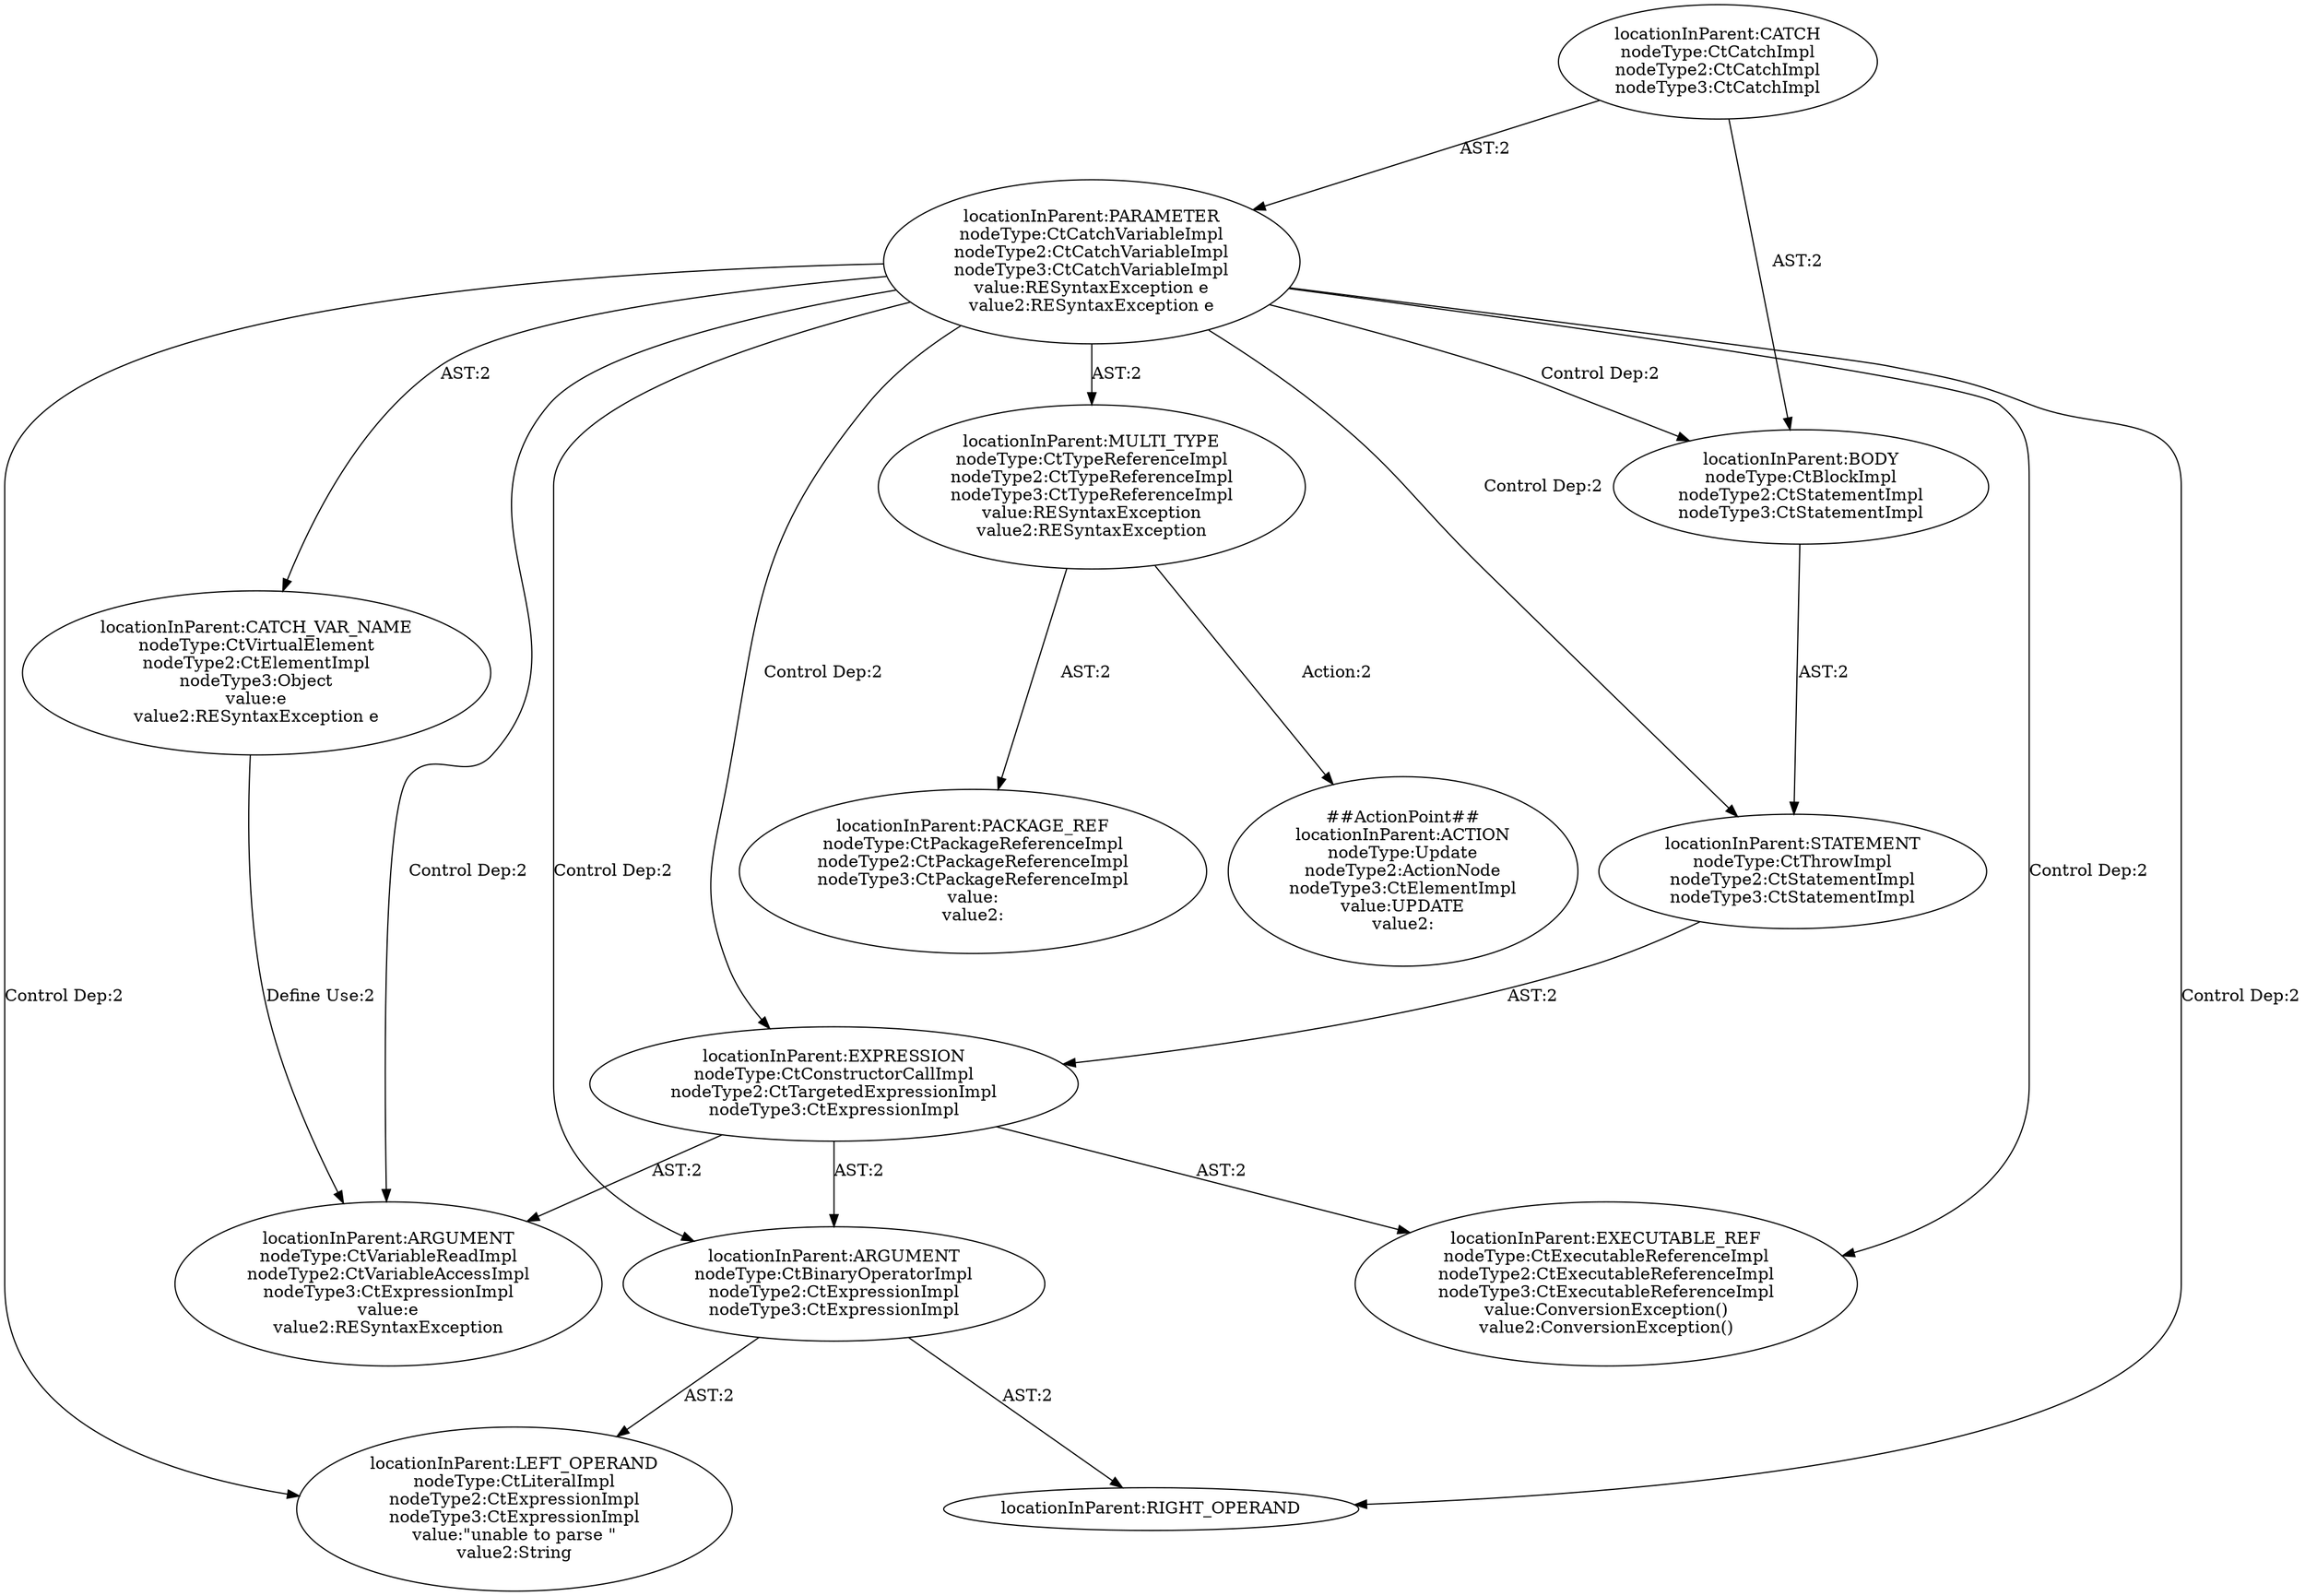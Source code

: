 digraph "Pattern" {
0 [label="##ActionPoint##
locationInParent:ACTION
nodeType:Update
nodeType2:ActionNode
nodeType3:CtElementImpl
value:UPDATE
value2:" shape=ellipse]
1 [label="locationInParent:MULTI_TYPE
nodeType:CtTypeReferenceImpl
nodeType2:CtTypeReferenceImpl
nodeType3:CtTypeReferenceImpl
value:RESyntaxException
value2:RESyntaxException" shape=ellipse]
2 [label="locationInParent:PARAMETER
nodeType:CtCatchVariableImpl
nodeType2:CtCatchVariableImpl
nodeType3:CtCatchVariableImpl
value:RESyntaxException e
value2:RESyntaxException e" shape=ellipse]
3 [label="locationInParent:CATCH
nodeType:CtCatchImpl
nodeType2:CtCatchImpl
nodeType3:CtCatchImpl" shape=ellipse]
4 [label="locationInParent:CATCH_VAR_NAME
nodeType:CtVirtualElement
nodeType2:CtElementImpl
nodeType3:Object
value:e
value2:RESyntaxException e" shape=ellipse]
5 [label="locationInParent:BODY
nodeType:CtBlockImpl
nodeType2:CtStatementImpl
nodeType3:CtStatementImpl" shape=ellipse]
6 [label="locationInParent:STATEMENT
nodeType:CtThrowImpl
nodeType2:CtStatementImpl
nodeType3:CtStatementImpl" shape=ellipse]
7 [label="locationInParent:EXPRESSION
nodeType:CtConstructorCallImpl
nodeType2:CtTargetedExpressionImpl
nodeType3:CtExpressionImpl" shape=ellipse]
8 [label="locationInParent:EXECUTABLE_REF
nodeType:CtExecutableReferenceImpl
nodeType2:CtExecutableReferenceImpl
nodeType3:CtExecutableReferenceImpl
value:ConversionException()
value2:ConversionException()" shape=ellipse]
9 [label="locationInParent:ARGUMENT
nodeType:CtBinaryOperatorImpl
nodeType2:CtExpressionImpl
nodeType3:CtExpressionImpl" shape=ellipse]
10 [label="locationInParent:LEFT_OPERAND
nodeType:CtLiteralImpl
nodeType2:CtExpressionImpl
nodeType3:CtExpressionImpl
value:\"unable to parse \"
value2:String" shape=ellipse]
11 [label="locationInParent:RIGHT_OPERAND" shape=ellipse]
12 [label="locationInParent:ARGUMENT
nodeType:CtVariableReadImpl
nodeType2:CtVariableAccessImpl
nodeType3:CtExpressionImpl
value:e
value2:RESyntaxException" shape=ellipse]
13 [label="locationInParent:PACKAGE_REF
nodeType:CtPackageReferenceImpl
nodeType2:CtPackageReferenceImpl
nodeType3:CtPackageReferenceImpl
value:
value2:" shape=ellipse]
1 -> 0 [label="Action:2"];
1 -> 13 [label="AST:2"];
2 -> 1 [label="AST:2"];
2 -> 4 [label="AST:2"];
2 -> 5 [label="Control Dep:2"];
2 -> 6 [label="Control Dep:2"];
2 -> 7 [label="Control Dep:2"];
2 -> 8 [label="Control Dep:2"];
2 -> 9 [label="Control Dep:2"];
2 -> 10 [label="Control Dep:2"];
2 -> 11 [label="Control Dep:2"];
2 -> 12 [label="Control Dep:2"];
3 -> 2 [label="AST:2"];
3 -> 5 [label="AST:2"];
4 -> 12 [label="Define Use:2"];
5 -> 6 [label="AST:2"];
6 -> 7 [label="AST:2"];
7 -> 8 [label="AST:2"];
7 -> 9 [label="AST:2"];
7 -> 12 [label="AST:2"];
9 -> 10 [label="AST:2"];
9 -> 11 [label="AST:2"];
}